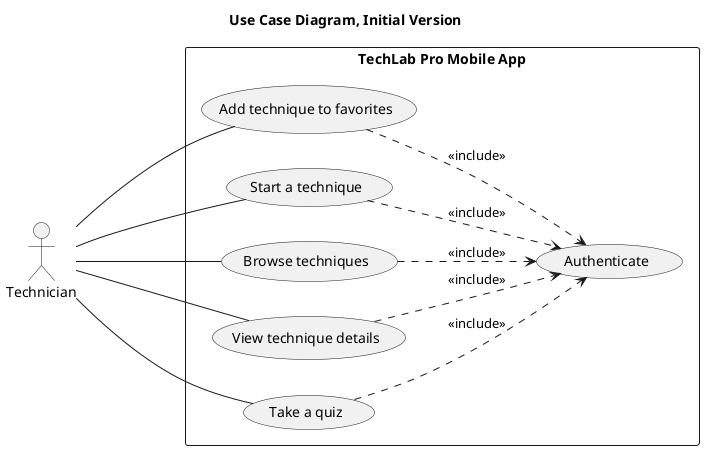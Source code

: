 @startuml

title Use Case Diagram, Initial Version

actor "Technician" as TechLab
left to right direction
rectangle "TechLab Pro Mobile App" {
    usecase UC1 as "Add technique to favorites"
    usecase UC2 as "Start a technique"
    usecase UC6 as "Authenticate"
    usecase UC3 as "Browse techniques"
    usecase UC4 as "View technique details"
    usecase UC5 as "Take a quiz"
}
    TechLab --- UC1
    TechLab --- UC2
    TechLab --- UC3
    TechLab --- UC4
    TechLab --- UC5

    UC1 .-> UC6 : <<include>>
    UC2 .-> UC6 : <<include>>
    UC3 .-> UC6 : <<include>>
    UC4 .-> UC6 : <<include>>
    UC5 .-> UC6 : <<include>>

@enduml
